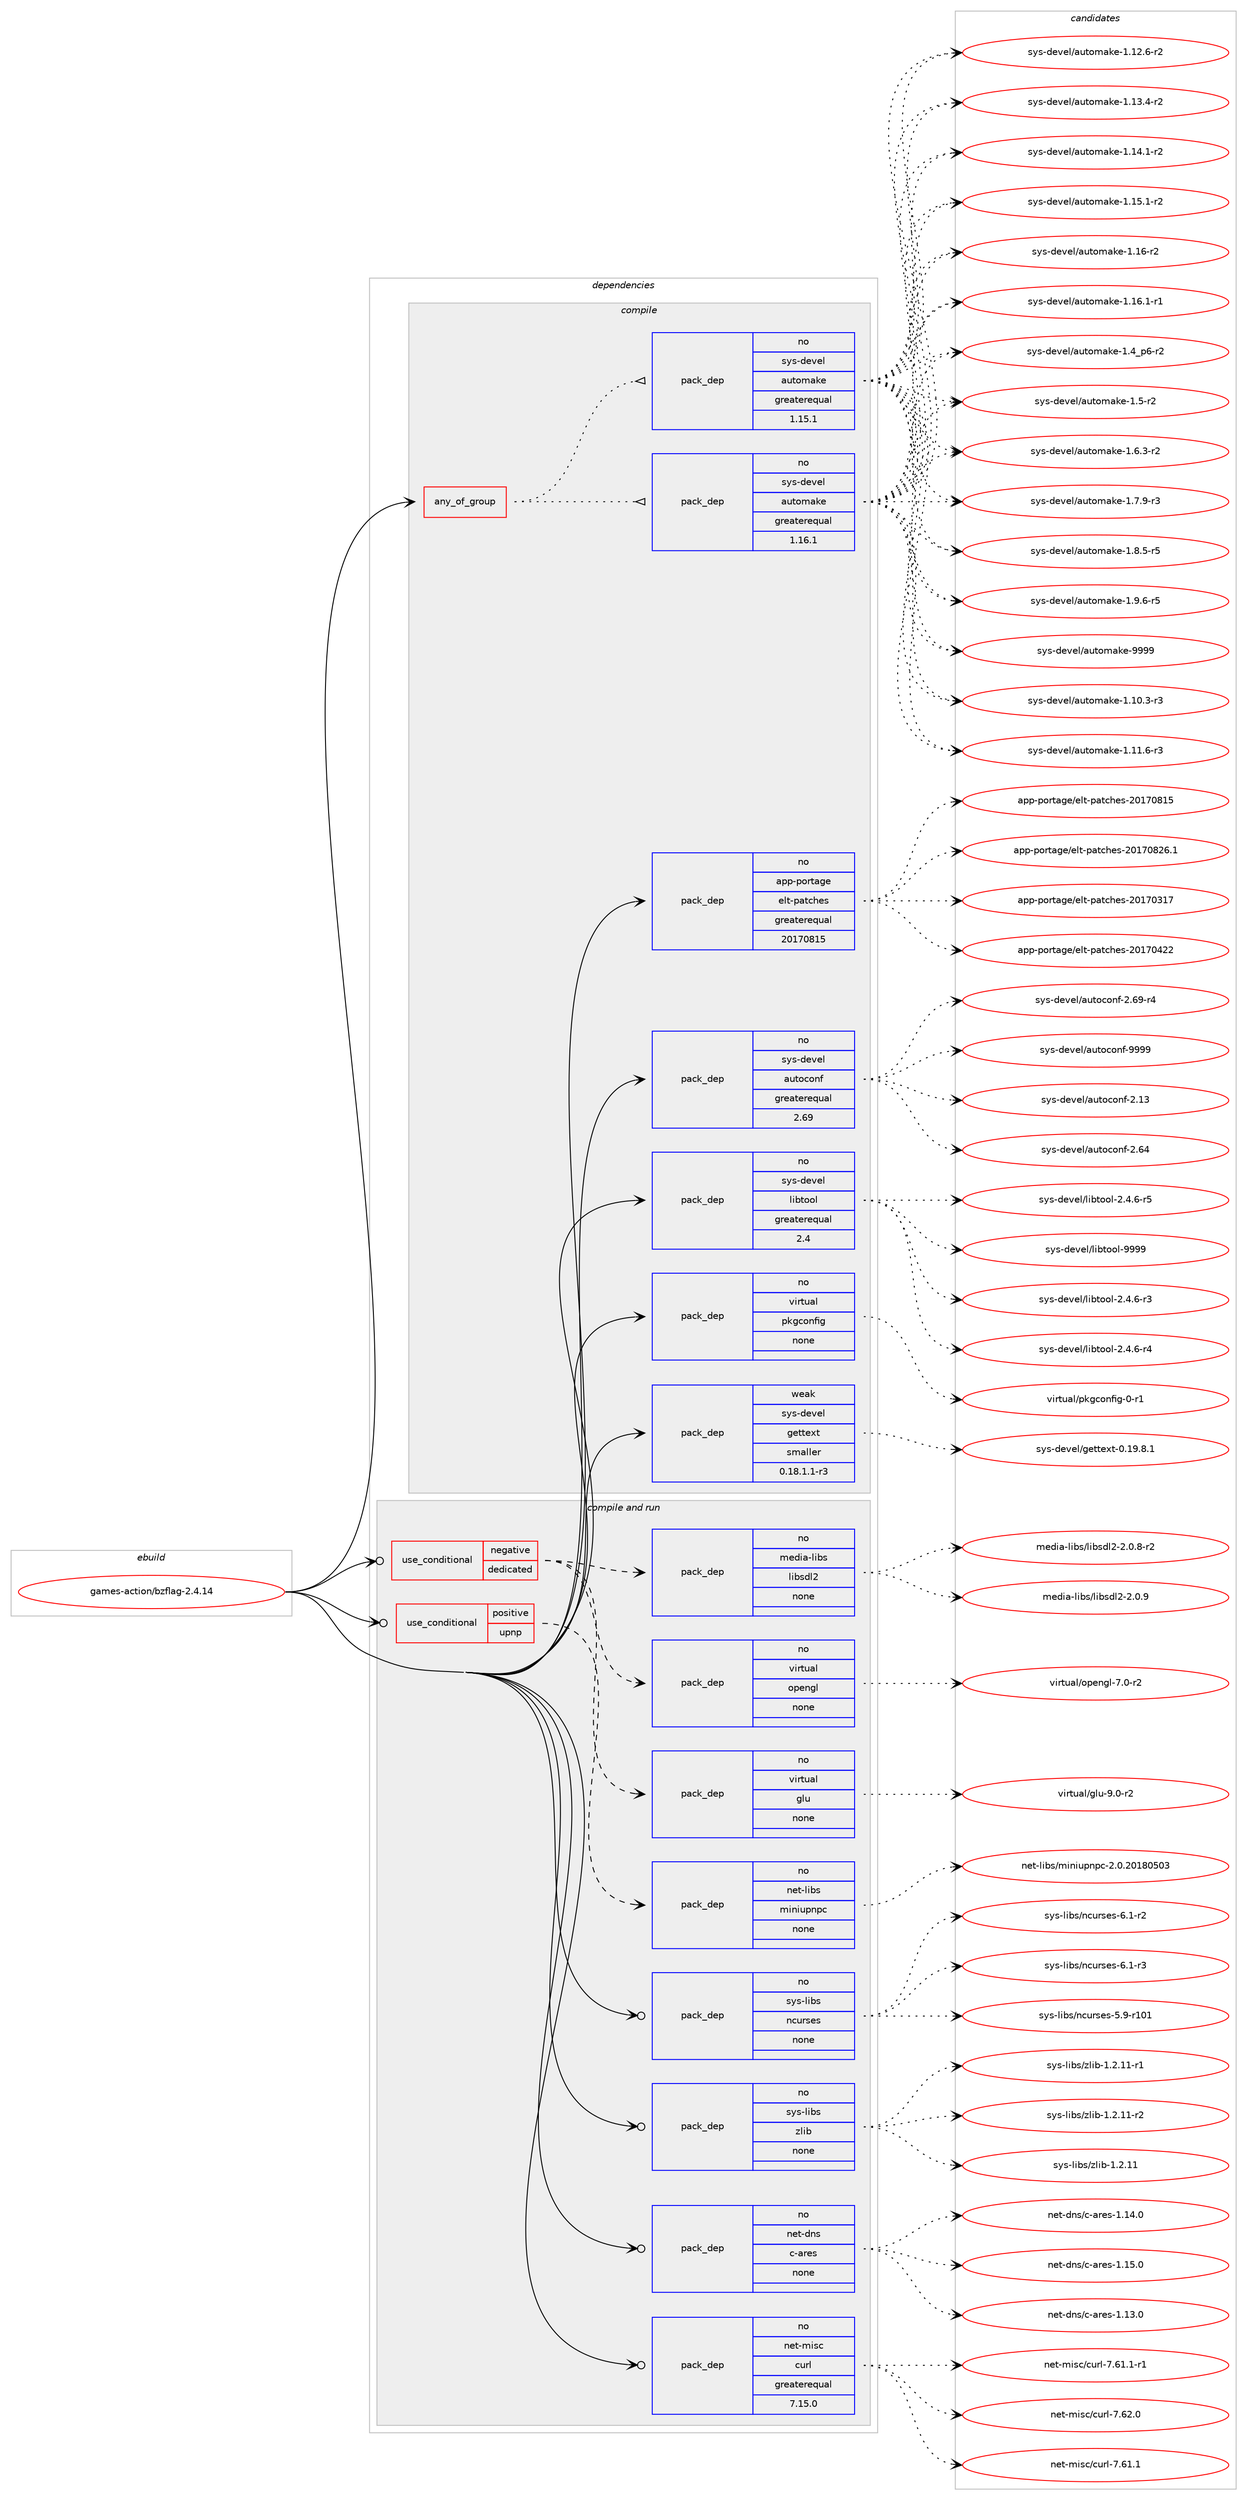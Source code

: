 digraph prolog {

# *************
# Graph options
# *************

newrank=true;
concentrate=true;
compound=true;
graph [rankdir=LR,fontname=Helvetica,fontsize=10,ranksep=1.5];#, ranksep=2.5, nodesep=0.2];
edge  [arrowhead=vee];
node  [fontname=Helvetica,fontsize=10];

# **********
# The ebuild
# **********

subgraph cluster_leftcol {
color=gray;
rank=same;
label=<<i>ebuild</i>>;
id [label="games-action/bzflag-2.4.14", color=red, width=4, href="../games-action/bzflag-2.4.14.svg"];
}

# ****************
# The dependencies
# ****************

subgraph cluster_midcol {
color=gray;
label=<<i>dependencies</i>>;
subgraph cluster_compile {
fillcolor="#eeeeee";
style=filled;
label=<<i>compile</i>>;
subgraph any86 {
dependency3251 [label=<<TABLE BORDER="0" CELLBORDER="1" CELLSPACING="0" CELLPADDING="4"><TR><TD CELLPADDING="10">any_of_group</TD></TR></TABLE>>, shape=none, color=red];subgraph pack2670 {
dependency3252 [label=<<TABLE BORDER="0" CELLBORDER="1" CELLSPACING="0" CELLPADDING="4" WIDTH="220"><TR><TD ROWSPAN="6" CELLPADDING="30">pack_dep</TD></TR><TR><TD WIDTH="110">no</TD></TR><TR><TD>sys-devel</TD></TR><TR><TD>automake</TD></TR><TR><TD>greaterequal</TD></TR><TR><TD>1.16.1</TD></TR></TABLE>>, shape=none, color=blue];
}
dependency3251:e -> dependency3252:w [weight=20,style="dotted",arrowhead="oinv"];
subgraph pack2671 {
dependency3253 [label=<<TABLE BORDER="0" CELLBORDER="1" CELLSPACING="0" CELLPADDING="4" WIDTH="220"><TR><TD ROWSPAN="6" CELLPADDING="30">pack_dep</TD></TR><TR><TD WIDTH="110">no</TD></TR><TR><TD>sys-devel</TD></TR><TR><TD>automake</TD></TR><TR><TD>greaterequal</TD></TR><TR><TD>1.15.1</TD></TR></TABLE>>, shape=none, color=blue];
}
dependency3251:e -> dependency3253:w [weight=20,style="dotted",arrowhead="oinv"];
}
id:e -> dependency3251:w [weight=20,style="solid",arrowhead="vee"];
subgraph pack2672 {
dependency3254 [label=<<TABLE BORDER="0" CELLBORDER="1" CELLSPACING="0" CELLPADDING="4" WIDTH="220"><TR><TD ROWSPAN="6" CELLPADDING="30">pack_dep</TD></TR><TR><TD WIDTH="110">no</TD></TR><TR><TD>app-portage</TD></TR><TR><TD>elt-patches</TD></TR><TR><TD>greaterequal</TD></TR><TR><TD>20170815</TD></TR></TABLE>>, shape=none, color=blue];
}
id:e -> dependency3254:w [weight=20,style="solid",arrowhead="vee"];
subgraph pack2673 {
dependency3255 [label=<<TABLE BORDER="0" CELLBORDER="1" CELLSPACING="0" CELLPADDING="4" WIDTH="220"><TR><TD ROWSPAN="6" CELLPADDING="30">pack_dep</TD></TR><TR><TD WIDTH="110">no</TD></TR><TR><TD>sys-devel</TD></TR><TR><TD>autoconf</TD></TR><TR><TD>greaterequal</TD></TR><TR><TD>2.69</TD></TR></TABLE>>, shape=none, color=blue];
}
id:e -> dependency3255:w [weight=20,style="solid",arrowhead="vee"];
subgraph pack2674 {
dependency3256 [label=<<TABLE BORDER="0" CELLBORDER="1" CELLSPACING="0" CELLPADDING="4" WIDTH="220"><TR><TD ROWSPAN="6" CELLPADDING="30">pack_dep</TD></TR><TR><TD WIDTH="110">no</TD></TR><TR><TD>sys-devel</TD></TR><TR><TD>libtool</TD></TR><TR><TD>greaterequal</TD></TR><TR><TD>2.4</TD></TR></TABLE>>, shape=none, color=blue];
}
id:e -> dependency3256:w [weight=20,style="solid",arrowhead="vee"];
subgraph pack2675 {
dependency3257 [label=<<TABLE BORDER="0" CELLBORDER="1" CELLSPACING="0" CELLPADDING="4" WIDTH="220"><TR><TD ROWSPAN="6" CELLPADDING="30">pack_dep</TD></TR><TR><TD WIDTH="110">no</TD></TR><TR><TD>virtual</TD></TR><TR><TD>pkgconfig</TD></TR><TR><TD>none</TD></TR><TR><TD></TD></TR></TABLE>>, shape=none, color=blue];
}
id:e -> dependency3257:w [weight=20,style="solid",arrowhead="vee"];
subgraph pack2676 {
dependency3258 [label=<<TABLE BORDER="0" CELLBORDER="1" CELLSPACING="0" CELLPADDING="4" WIDTH="220"><TR><TD ROWSPAN="6" CELLPADDING="30">pack_dep</TD></TR><TR><TD WIDTH="110">weak</TD></TR><TR><TD>sys-devel</TD></TR><TR><TD>gettext</TD></TR><TR><TD>smaller</TD></TR><TR><TD>0.18.1.1-r3</TD></TR></TABLE>>, shape=none, color=blue];
}
id:e -> dependency3258:w [weight=20,style="solid",arrowhead="vee"];
}
subgraph cluster_compileandrun {
fillcolor="#eeeeee";
style=filled;
label=<<i>compile and run</i>>;
subgraph cond489 {
dependency3259 [label=<<TABLE BORDER="0" CELLBORDER="1" CELLSPACING="0" CELLPADDING="4"><TR><TD ROWSPAN="3" CELLPADDING="10">use_conditional</TD></TR><TR><TD>negative</TD></TR><TR><TD>dedicated</TD></TR></TABLE>>, shape=none, color=red];
subgraph pack2677 {
dependency3260 [label=<<TABLE BORDER="0" CELLBORDER="1" CELLSPACING="0" CELLPADDING="4" WIDTH="220"><TR><TD ROWSPAN="6" CELLPADDING="30">pack_dep</TD></TR><TR><TD WIDTH="110">no</TD></TR><TR><TD>media-libs</TD></TR><TR><TD>libsdl2</TD></TR><TR><TD>none</TD></TR><TR><TD></TD></TR></TABLE>>, shape=none, color=blue];
}
dependency3259:e -> dependency3260:w [weight=20,style="dashed",arrowhead="vee"];
subgraph pack2678 {
dependency3261 [label=<<TABLE BORDER="0" CELLBORDER="1" CELLSPACING="0" CELLPADDING="4" WIDTH="220"><TR><TD ROWSPAN="6" CELLPADDING="30">pack_dep</TD></TR><TR><TD WIDTH="110">no</TD></TR><TR><TD>virtual</TD></TR><TR><TD>glu</TD></TR><TR><TD>none</TD></TR><TR><TD></TD></TR></TABLE>>, shape=none, color=blue];
}
dependency3259:e -> dependency3261:w [weight=20,style="dashed",arrowhead="vee"];
subgraph pack2679 {
dependency3262 [label=<<TABLE BORDER="0" CELLBORDER="1" CELLSPACING="0" CELLPADDING="4" WIDTH="220"><TR><TD ROWSPAN="6" CELLPADDING="30">pack_dep</TD></TR><TR><TD WIDTH="110">no</TD></TR><TR><TD>virtual</TD></TR><TR><TD>opengl</TD></TR><TR><TD>none</TD></TR><TR><TD></TD></TR></TABLE>>, shape=none, color=blue];
}
dependency3259:e -> dependency3262:w [weight=20,style="dashed",arrowhead="vee"];
}
id:e -> dependency3259:w [weight=20,style="solid",arrowhead="odotvee"];
subgraph cond490 {
dependency3263 [label=<<TABLE BORDER="0" CELLBORDER="1" CELLSPACING="0" CELLPADDING="4"><TR><TD ROWSPAN="3" CELLPADDING="10">use_conditional</TD></TR><TR><TD>positive</TD></TR><TR><TD>upnp</TD></TR></TABLE>>, shape=none, color=red];
subgraph pack2680 {
dependency3264 [label=<<TABLE BORDER="0" CELLBORDER="1" CELLSPACING="0" CELLPADDING="4" WIDTH="220"><TR><TD ROWSPAN="6" CELLPADDING="30">pack_dep</TD></TR><TR><TD WIDTH="110">no</TD></TR><TR><TD>net-libs</TD></TR><TR><TD>miniupnpc</TD></TR><TR><TD>none</TD></TR><TR><TD></TD></TR></TABLE>>, shape=none, color=blue];
}
dependency3263:e -> dependency3264:w [weight=20,style="dashed",arrowhead="vee"];
}
id:e -> dependency3263:w [weight=20,style="solid",arrowhead="odotvee"];
subgraph pack2681 {
dependency3265 [label=<<TABLE BORDER="0" CELLBORDER="1" CELLSPACING="0" CELLPADDING="4" WIDTH="220"><TR><TD ROWSPAN="6" CELLPADDING="30">pack_dep</TD></TR><TR><TD WIDTH="110">no</TD></TR><TR><TD>net-dns</TD></TR><TR><TD>c-ares</TD></TR><TR><TD>none</TD></TR><TR><TD></TD></TR></TABLE>>, shape=none, color=blue];
}
id:e -> dependency3265:w [weight=20,style="solid",arrowhead="odotvee"];
subgraph pack2682 {
dependency3266 [label=<<TABLE BORDER="0" CELLBORDER="1" CELLSPACING="0" CELLPADDING="4" WIDTH="220"><TR><TD ROWSPAN="6" CELLPADDING="30">pack_dep</TD></TR><TR><TD WIDTH="110">no</TD></TR><TR><TD>net-misc</TD></TR><TR><TD>curl</TD></TR><TR><TD>greaterequal</TD></TR><TR><TD>7.15.0</TD></TR></TABLE>>, shape=none, color=blue];
}
id:e -> dependency3266:w [weight=20,style="solid",arrowhead="odotvee"];
subgraph pack2683 {
dependency3267 [label=<<TABLE BORDER="0" CELLBORDER="1" CELLSPACING="0" CELLPADDING="4" WIDTH="220"><TR><TD ROWSPAN="6" CELLPADDING="30">pack_dep</TD></TR><TR><TD WIDTH="110">no</TD></TR><TR><TD>sys-libs</TD></TR><TR><TD>ncurses</TD></TR><TR><TD>none</TD></TR><TR><TD></TD></TR></TABLE>>, shape=none, color=blue];
}
id:e -> dependency3267:w [weight=20,style="solid",arrowhead="odotvee"];
subgraph pack2684 {
dependency3268 [label=<<TABLE BORDER="0" CELLBORDER="1" CELLSPACING="0" CELLPADDING="4" WIDTH="220"><TR><TD ROWSPAN="6" CELLPADDING="30">pack_dep</TD></TR><TR><TD WIDTH="110">no</TD></TR><TR><TD>sys-libs</TD></TR><TR><TD>zlib</TD></TR><TR><TD>none</TD></TR><TR><TD></TD></TR></TABLE>>, shape=none, color=blue];
}
id:e -> dependency3268:w [weight=20,style="solid",arrowhead="odotvee"];
}
subgraph cluster_run {
fillcolor="#eeeeee";
style=filled;
label=<<i>run</i>>;
}
}

# **************
# The candidates
# **************

subgraph cluster_choices {
rank=same;
color=gray;
label=<<i>candidates</i>>;

subgraph choice2670 {
color=black;
nodesep=1;
choice11512111545100101118101108479711711611110997107101454946494846514511451 [label="sys-devel/automake-1.10.3-r3", color=red, width=4,href="../sys-devel/automake-1.10.3-r3.svg"];
choice11512111545100101118101108479711711611110997107101454946494946544511451 [label="sys-devel/automake-1.11.6-r3", color=red, width=4,href="../sys-devel/automake-1.11.6-r3.svg"];
choice11512111545100101118101108479711711611110997107101454946495046544511450 [label="sys-devel/automake-1.12.6-r2", color=red, width=4,href="../sys-devel/automake-1.12.6-r2.svg"];
choice11512111545100101118101108479711711611110997107101454946495146524511450 [label="sys-devel/automake-1.13.4-r2", color=red, width=4,href="../sys-devel/automake-1.13.4-r2.svg"];
choice11512111545100101118101108479711711611110997107101454946495246494511450 [label="sys-devel/automake-1.14.1-r2", color=red, width=4,href="../sys-devel/automake-1.14.1-r2.svg"];
choice11512111545100101118101108479711711611110997107101454946495346494511450 [label="sys-devel/automake-1.15.1-r2", color=red, width=4,href="../sys-devel/automake-1.15.1-r2.svg"];
choice1151211154510010111810110847971171161111099710710145494649544511450 [label="sys-devel/automake-1.16-r2", color=red, width=4,href="../sys-devel/automake-1.16-r2.svg"];
choice11512111545100101118101108479711711611110997107101454946495446494511449 [label="sys-devel/automake-1.16.1-r1", color=red, width=4,href="../sys-devel/automake-1.16.1-r1.svg"];
choice115121115451001011181011084797117116111109971071014549465295112544511450 [label="sys-devel/automake-1.4_p6-r2", color=red, width=4,href="../sys-devel/automake-1.4_p6-r2.svg"];
choice11512111545100101118101108479711711611110997107101454946534511450 [label="sys-devel/automake-1.5-r2", color=red, width=4,href="../sys-devel/automake-1.5-r2.svg"];
choice115121115451001011181011084797117116111109971071014549465446514511450 [label="sys-devel/automake-1.6.3-r2", color=red, width=4,href="../sys-devel/automake-1.6.3-r2.svg"];
choice115121115451001011181011084797117116111109971071014549465546574511451 [label="sys-devel/automake-1.7.9-r3", color=red, width=4,href="../sys-devel/automake-1.7.9-r3.svg"];
choice115121115451001011181011084797117116111109971071014549465646534511453 [label="sys-devel/automake-1.8.5-r5", color=red, width=4,href="../sys-devel/automake-1.8.5-r5.svg"];
choice115121115451001011181011084797117116111109971071014549465746544511453 [label="sys-devel/automake-1.9.6-r5", color=red, width=4,href="../sys-devel/automake-1.9.6-r5.svg"];
choice115121115451001011181011084797117116111109971071014557575757 [label="sys-devel/automake-9999", color=red, width=4,href="../sys-devel/automake-9999.svg"];
dependency3252:e -> choice11512111545100101118101108479711711611110997107101454946494846514511451:w [style=dotted,weight="100"];
dependency3252:e -> choice11512111545100101118101108479711711611110997107101454946494946544511451:w [style=dotted,weight="100"];
dependency3252:e -> choice11512111545100101118101108479711711611110997107101454946495046544511450:w [style=dotted,weight="100"];
dependency3252:e -> choice11512111545100101118101108479711711611110997107101454946495146524511450:w [style=dotted,weight="100"];
dependency3252:e -> choice11512111545100101118101108479711711611110997107101454946495246494511450:w [style=dotted,weight="100"];
dependency3252:e -> choice11512111545100101118101108479711711611110997107101454946495346494511450:w [style=dotted,weight="100"];
dependency3252:e -> choice1151211154510010111810110847971171161111099710710145494649544511450:w [style=dotted,weight="100"];
dependency3252:e -> choice11512111545100101118101108479711711611110997107101454946495446494511449:w [style=dotted,weight="100"];
dependency3252:e -> choice115121115451001011181011084797117116111109971071014549465295112544511450:w [style=dotted,weight="100"];
dependency3252:e -> choice11512111545100101118101108479711711611110997107101454946534511450:w [style=dotted,weight="100"];
dependency3252:e -> choice115121115451001011181011084797117116111109971071014549465446514511450:w [style=dotted,weight="100"];
dependency3252:e -> choice115121115451001011181011084797117116111109971071014549465546574511451:w [style=dotted,weight="100"];
dependency3252:e -> choice115121115451001011181011084797117116111109971071014549465646534511453:w [style=dotted,weight="100"];
dependency3252:e -> choice115121115451001011181011084797117116111109971071014549465746544511453:w [style=dotted,weight="100"];
dependency3252:e -> choice115121115451001011181011084797117116111109971071014557575757:w [style=dotted,weight="100"];
}
subgraph choice2671 {
color=black;
nodesep=1;
choice11512111545100101118101108479711711611110997107101454946494846514511451 [label="sys-devel/automake-1.10.3-r3", color=red, width=4,href="../sys-devel/automake-1.10.3-r3.svg"];
choice11512111545100101118101108479711711611110997107101454946494946544511451 [label="sys-devel/automake-1.11.6-r3", color=red, width=4,href="../sys-devel/automake-1.11.6-r3.svg"];
choice11512111545100101118101108479711711611110997107101454946495046544511450 [label="sys-devel/automake-1.12.6-r2", color=red, width=4,href="../sys-devel/automake-1.12.6-r2.svg"];
choice11512111545100101118101108479711711611110997107101454946495146524511450 [label="sys-devel/automake-1.13.4-r2", color=red, width=4,href="../sys-devel/automake-1.13.4-r2.svg"];
choice11512111545100101118101108479711711611110997107101454946495246494511450 [label="sys-devel/automake-1.14.1-r2", color=red, width=4,href="../sys-devel/automake-1.14.1-r2.svg"];
choice11512111545100101118101108479711711611110997107101454946495346494511450 [label="sys-devel/automake-1.15.1-r2", color=red, width=4,href="../sys-devel/automake-1.15.1-r2.svg"];
choice1151211154510010111810110847971171161111099710710145494649544511450 [label="sys-devel/automake-1.16-r2", color=red, width=4,href="../sys-devel/automake-1.16-r2.svg"];
choice11512111545100101118101108479711711611110997107101454946495446494511449 [label="sys-devel/automake-1.16.1-r1", color=red, width=4,href="../sys-devel/automake-1.16.1-r1.svg"];
choice115121115451001011181011084797117116111109971071014549465295112544511450 [label="sys-devel/automake-1.4_p6-r2", color=red, width=4,href="../sys-devel/automake-1.4_p6-r2.svg"];
choice11512111545100101118101108479711711611110997107101454946534511450 [label="sys-devel/automake-1.5-r2", color=red, width=4,href="../sys-devel/automake-1.5-r2.svg"];
choice115121115451001011181011084797117116111109971071014549465446514511450 [label="sys-devel/automake-1.6.3-r2", color=red, width=4,href="../sys-devel/automake-1.6.3-r2.svg"];
choice115121115451001011181011084797117116111109971071014549465546574511451 [label="sys-devel/automake-1.7.9-r3", color=red, width=4,href="../sys-devel/automake-1.7.9-r3.svg"];
choice115121115451001011181011084797117116111109971071014549465646534511453 [label="sys-devel/automake-1.8.5-r5", color=red, width=4,href="../sys-devel/automake-1.8.5-r5.svg"];
choice115121115451001011181011084797117116111109971071014549465746544511453 [label="sys-devel/automake-1.9.6-r5", color=red, width=4,href="../sys-devel/automake-1.9.6-r5.svg"];
choice115121115451001011181011084797117116111109971071014557575757 [label="sys-devel/automake-9999", color=red, width=4,href="../sys-devel/automake-9999.svg"];
dependency3253:e -> choice11512111545100101118101108479711711611110997107101454946494846514511451:w [style=dotted,weight="100"];
dependency3253:e -> choice11512111545100101118101108479711711611110997107101454946494946544511451:w [style=dotted,weight="100"];
dependency3253:e -> choice11512111545100101118101108479711711611110997107101454946495046544511450:w [style=dotted,weight="100"];
dependency3253:e -> choice11512111545100101118101108479711711611110997107101454946495146524511450:w [style=dotted,weight="100"];
dependency3253:e -> choice11512111545100101118101108479711711611110997107101454946495246494511450:w [style=dotted,weight="100"];
dependency3253:e -> choice11512111545100101118101108479711711611110997107101454946495346494511450:w [style=dotted,weight="100"];
dependency3253:e -> choice1151211154510010111810110847971171161111099710710145494649544511450:w [style=dotted,weight="100"];
dependency3253:e -> choice11512111545100101118101108479711711611110997107101454946495446494511449:w [style=dotted,weight="100"];
dependency3253:e -> choice115121115451001011181011084797117116111109971071014549465295112544511450:w [style=dotted,weight="100"];
dependency3253:e -> choice11512111545100101118101108479711711611110997107101454946534511450:w [style=dotted,weight="100"];
dependency3253:e -> choice115121115451001011181011084797117116111109971071014549465446514511450:w [style=dotted,weight="100"];
dependency3253:e -> choice115121115451001011181011084797117116111109971071014549465546574511451:w [style=dotted,weight="100"];
dependency3253:e -> choice115121115451001011181011084797117116111109971071014549465646534511453:w [style=dotted,weight="100"];
dependency3253:e -> choice115121115451001011181011084797117116111109971071014549465746544511453:w [style=dotted,weight="100"];
dependency3253:e -> choice115121115451001011181011084797117116111109971071014557575757:w [style=dotted,weight="100"];
}
subgraph choice2672 {
color=black;
nodesep=1;
choice97112112451121111141169710310147101108116451129711699104101115455048495548514955 [label="app-portage/elt-patches-20170317", color=red, width=4,href="../app-portage/elt-patches-20170317.svg"];
choice97112112451121111141169710310147101108116451129711699104101115455048495548525050 [label="app-portage/elt-patches-20170422", color=red, width=4,href="../app-portage/elt-patches-20170422.svg"];
choice97112112451121111141169710310147101108116451129711699104101115455048495548564953 [label="app-portage/elt-patches-20170815", color=red, width=4,href="../app-portage/elt-patches-20170815.svg"];
choice971121124511211111411697103101471011081164511297116991041011154550484955485650544649 [label="app-portage/elt-patches-20170826.1", color=red, width=4,href="../app-portage/elt-patches-20170826.1.svg"];
dependency3254:e -> choice97112112451121111141169710310147101108116451129711699104101115455048495548514955:w [style=dotted,weight="100"];
dependency3254:e -> choice97112112451121111141169710310147101108116451129711699104101115455048495548525050:w [style=dotted,weight="100"];
dependency3254:e -> choice97112112451121111141169710310147101108116451129711699104101115455048495548564953:w [style=dotted,weight="100"];
dependency3254:e -> choice971121124511211111411697103101471011081164511297116991041011154550484955485650544649:w [style=dotted,weight="100"];
}
subgraph choice2673 {
color=black;
nodesep=1;
choice115121115451001011181011084797117116111991111101024550464951 [label="sys-devel/autoconf-2.13", color=red, width=4,href="../sys-devel/autoconf-2.13.svg"];
choice115121115451001011181011084797117116111991111101024550465452 [label="sys-devel/autoconf-2.64", color=red, width=4,href="../sys-devel/autoconf-2.64.svg"];
choice1151211154510010111810110847971171161119911111010245504654574511452 [label="sys-devel/autoconf-2.69-r4", color=red, width=4,href="../sys-devel/autoconf-2.69-r4.svg"];
choice115121115451001011181011084797117116111991111101024557575757 [label="sys-devel/autoconf-9999", color=red, width=4,href="../sys-devel/autoconf-9999.svg"];
dependency3255:e -> choice115121115451001011181011084797117116111991111101024550464951:w [style=dotted,weight="100"];
dependency3255:e -> choice115121115451001011181011084797117116111991111101024550465452:w [style=dotted,weight="100"];
dependency3255:e -> choice1151211154510010111810110847971171161119911111010245504654574511452:w [style=dotted,weight="100"];
dependency3255:e -> choice115121115451001011181011084797117116111991111101024557575757:w [style=dotted,weight="100"];
}
subgraph choice2674 {
color=black;
nodesep=1;
choice1151211154510010111810110847108105981161111111084550465246544511451 [label="sys-devel/libtool-2.4.6-r3", color=red, width=4,href="../sys-devel/libtool-2.4.6-r3.svg"];
choice1151211154510010111810110847108105981161111111084550465246544511452 [label="sys-devel/libtool-2.4.6-r4", color=red, width=4,href="../sys-devel/libtool-2.4.6-r4.svg"];
choice1151211154510010111810110847108105981161111111084550465246544511453 [label="sys-devel/libtool-2.4.6-r5", color=red, width=4,href="../sys-devel/libtool-2.4.6-r5.svg"];
choice1151211154510010111810110847108105981161111111084557575757 [label="sys-devel/libtool-9999", color=red, width=4,href="../sys-devel/libtool-9999.svg"];
dependency3256:e -> choice1151211154510010111810110847108105981161111111084550465246544511451:w [style=dotted,weight="100"];
dependency3256:e -> choice1151211154510010111810110847108105981161111111084550465246544511452:w [style=dotted,weight="100"];
dependency3256:e -> choice1151211154510010111810110847108105981161111111084550465246544511453:w [style=dotted,weight="100"];
dependency3256:e -> choice1151211154510010111810110847108105981161111111084557575757:w [style=dotted,weight="100"];
}
subgraph choice2675 {
color=black;
nodesep=1;
choice11810511411611797108471121071039911111010210510345484511449 [label="virtual/pkgconfig-0-r1", color=red, width=4,href="../virtual/pkgconfig-0-r1.svg"];
dependency3257:e -> choice11810511411611797108471121071039911111010210510345484511449:w [style=dotted,weight="100"];
}
subgraph choice2676 {
color=black;
nodesep=1;
choice1151211154510010111810110847103101116116101120116454846495746564649 [label="sys-devel/gettext-0.19.8.1", color=red, width=4,href="../sys-devel/gettext-0.19.8.1.svg"];
dependency3258:e -> choice1151211154510010111810110847103101116116101120116454846495746564649:w [style=dotted,weight="100"];
}
subgraph choice2677 {
color=black;
nodesep=1;
choice1091011001059745108105981154710810598115100108504550464846564511450 [label="media-libs/libsdl2-2.0.8-r2", color=red, width=4,href="../media-libs/libsdl2-2.0.8-r2.svg"];
choice109101100105974510810598115471081059811510010850455046484657 [label="media-libs/libsdl2-2.0.9", color=red, width=4,href="../media-libs/libsdl2-2.0.9.svg"];
dependency3260:e -> choice1091011001059745108105981154710810598115100108504550464846564511450:w [style=dotted,weight="100"];
dependency3260:e -> choice109101100105974510810598115471081059811510010850455046484657:w [style=dotted,weight="100"];
}
subgraph choice2678 {
color=black;
nodesep=1;
choice1181051141161179710847103108117455746484511450 [label="virtual/glu-9.0-r2", color=red, width=4,href="../virtual/glu-9.0-r2.svg"];
dependency3261:e -> choice1181051141161179710847103108117455746484511450:w [style=dotted,weight="100"];
}
subgraph choice2679 {
color=black;
nodesep=1;
choice1181051141161179710847111112101110103108455546484511450 [label="virtual/opengl-7.0-r2", color=red, width=4,href="../virtual/opengl-7.0-r2.svg"];
dependency3262:e -> choice1181051141161179710847111112101110103108455546484511450:w [style=dotted,weight="100"];
}
subgraph choice2680 {
color=black;
nodesep=1;
choice1101011164510810598115471091051101051171121101129945504648465048495648534851 [label="net-libs/miniupnpc-2.0.20180503", color=red, width=4,href="../net-libs/miniupnpc-2.0.20180503.svg"];
dependency3264:e -> choice1101011164510810598115471091051101051171121101129945504648465048495648534851:w [style=dotted,weight="100"];
}
subgraph choice2681 {
color=black;
nodesep=1;
choice110101116451001101154799459711410111545494649514648 [label="net-dns/c-ares-1.13.0", color=red, width=4,href="../net-dns/c-ares-1.13.0.svg"];
choice110101116451001101154799459711410111545494649524648 [label="net-dns/c-ares-1.14.0", color=red, width=4,href="../net-dns/c-ares-1.14.0.svg"];
choice110101116451001101154799459711410111545494649534648 [label="net-dns/c-ares-1.15.0", color=red, width=4,href="../net-dns/c-ares-1.15.0.svg"];
dependency3265:e -> choice110101116451001101154799459711410111545494649514648:w [style=dotted,weight="100"];
dependency3265:e -> choice110101116451001101154799459711410111545494649524648:w [style=dotted,weight="100"];
dependency3265:e -> choice110101116451001101154799459711410111545494649534648:w [style=dotted,weight="100"];
}
subgraph choice2682 {
color=black;
nodesep=1;
choice1101011164510910511599479911711410845554654494649 [label="net-misc/curl-7.61.1", color=red, width=4,href="../net-misc/curl-7.61.1.svg"];
choice11010111645109105115994799117114108455546544946494511449 [label="net-misc/curl-7.61.1-r1", color=red, width=4,href="../net-misc/curl-7.61.1-r1.svg"];
choice1101011164510910511599479911711410845554654504648 [label="net-misc/curl-7.62.0", color=red, width=4,href="../net-misc/curl-7.62.0.svg"];
dependency3266:e -> choice1101011164510910511599479911711410845554654494649:w [style=dotted,weight="100"];
dependency3266:e -> choice11010111645109105115994799117114108455546544946494511449:w [style=dotted,weight="100"];
dependency3266:e -> choice1101011164510910511599479911711410845554654504648:w [style=dotted,weight="100"];
}
subgraph choice2683 {
color=black;
nodesep=1;
choice115121115451081059811547110991171141151011154553465745114494849 [label="sys-libs/ncurses-5.9-r101", color=red, width=4,href="../sys-libs/ncurses-5.9-r101.svg"];
choice11512111545108105981154711099117114115101115455446494511450 [label="sys-libs/ncurses-6.1-r2", color=red, width=4,href="../sys-libs/ncurses-6.1-r2.svg"];
choice11512111545108105981154711099117114115101115455446494511451 [label="sys-libs/ncurses-6.1-r3", color=red, width=4,href="../sys-libs/ncurses-6.1-r3.svg"];
dependency3267:e -> choice115121115451081059811547110991171141151011154553465745114494849:w [style=dotted,weight="100"];
dependency3267:e -> choice11512111545108105981154711099117114115101115455446494511450:w [style=dotted,weight="100"];
dependency3267:e -> choice11512111545108105981154711099117114115101115455446494511451:w [style=dotted,weight="100"];
}
subgraph choice2684 {
color=black;
nodesep=1;
choice1151211154510810598115471221081059845494650464949 [label="sys-libs/zlib-1.2.11", color=red, width=4,href="../sys-libs/zlib-1.2.11.svg"];
choice11512111545108105981154712210810598454946504649494511449 [label="sys-libs/zlib-1.2.11-r1", color=red, width=4,href="../sys-libs/zlib-1.2.11-r1.svg"];
choice11512111545108105981154712210810598454946504649494511450 [label="sys-libs/zlib-1.2.11-r2", color=red, width=4,href="../sys-libs/zlib-1.2.11-r2.svg"];
dependency3268:e -> choice1151211154510810598115471221081059845494650464949:w [style=dotted,weight="100"];
dependency3268:e -> choice11512111545108105981154712210810598454946504649494511449:w [style=dotted,weight="100"];
dependency3268:e -> choice11512111545108105981154712210810598454946504649494511450:w [style=dotted,weight="100"];
}
}

}
